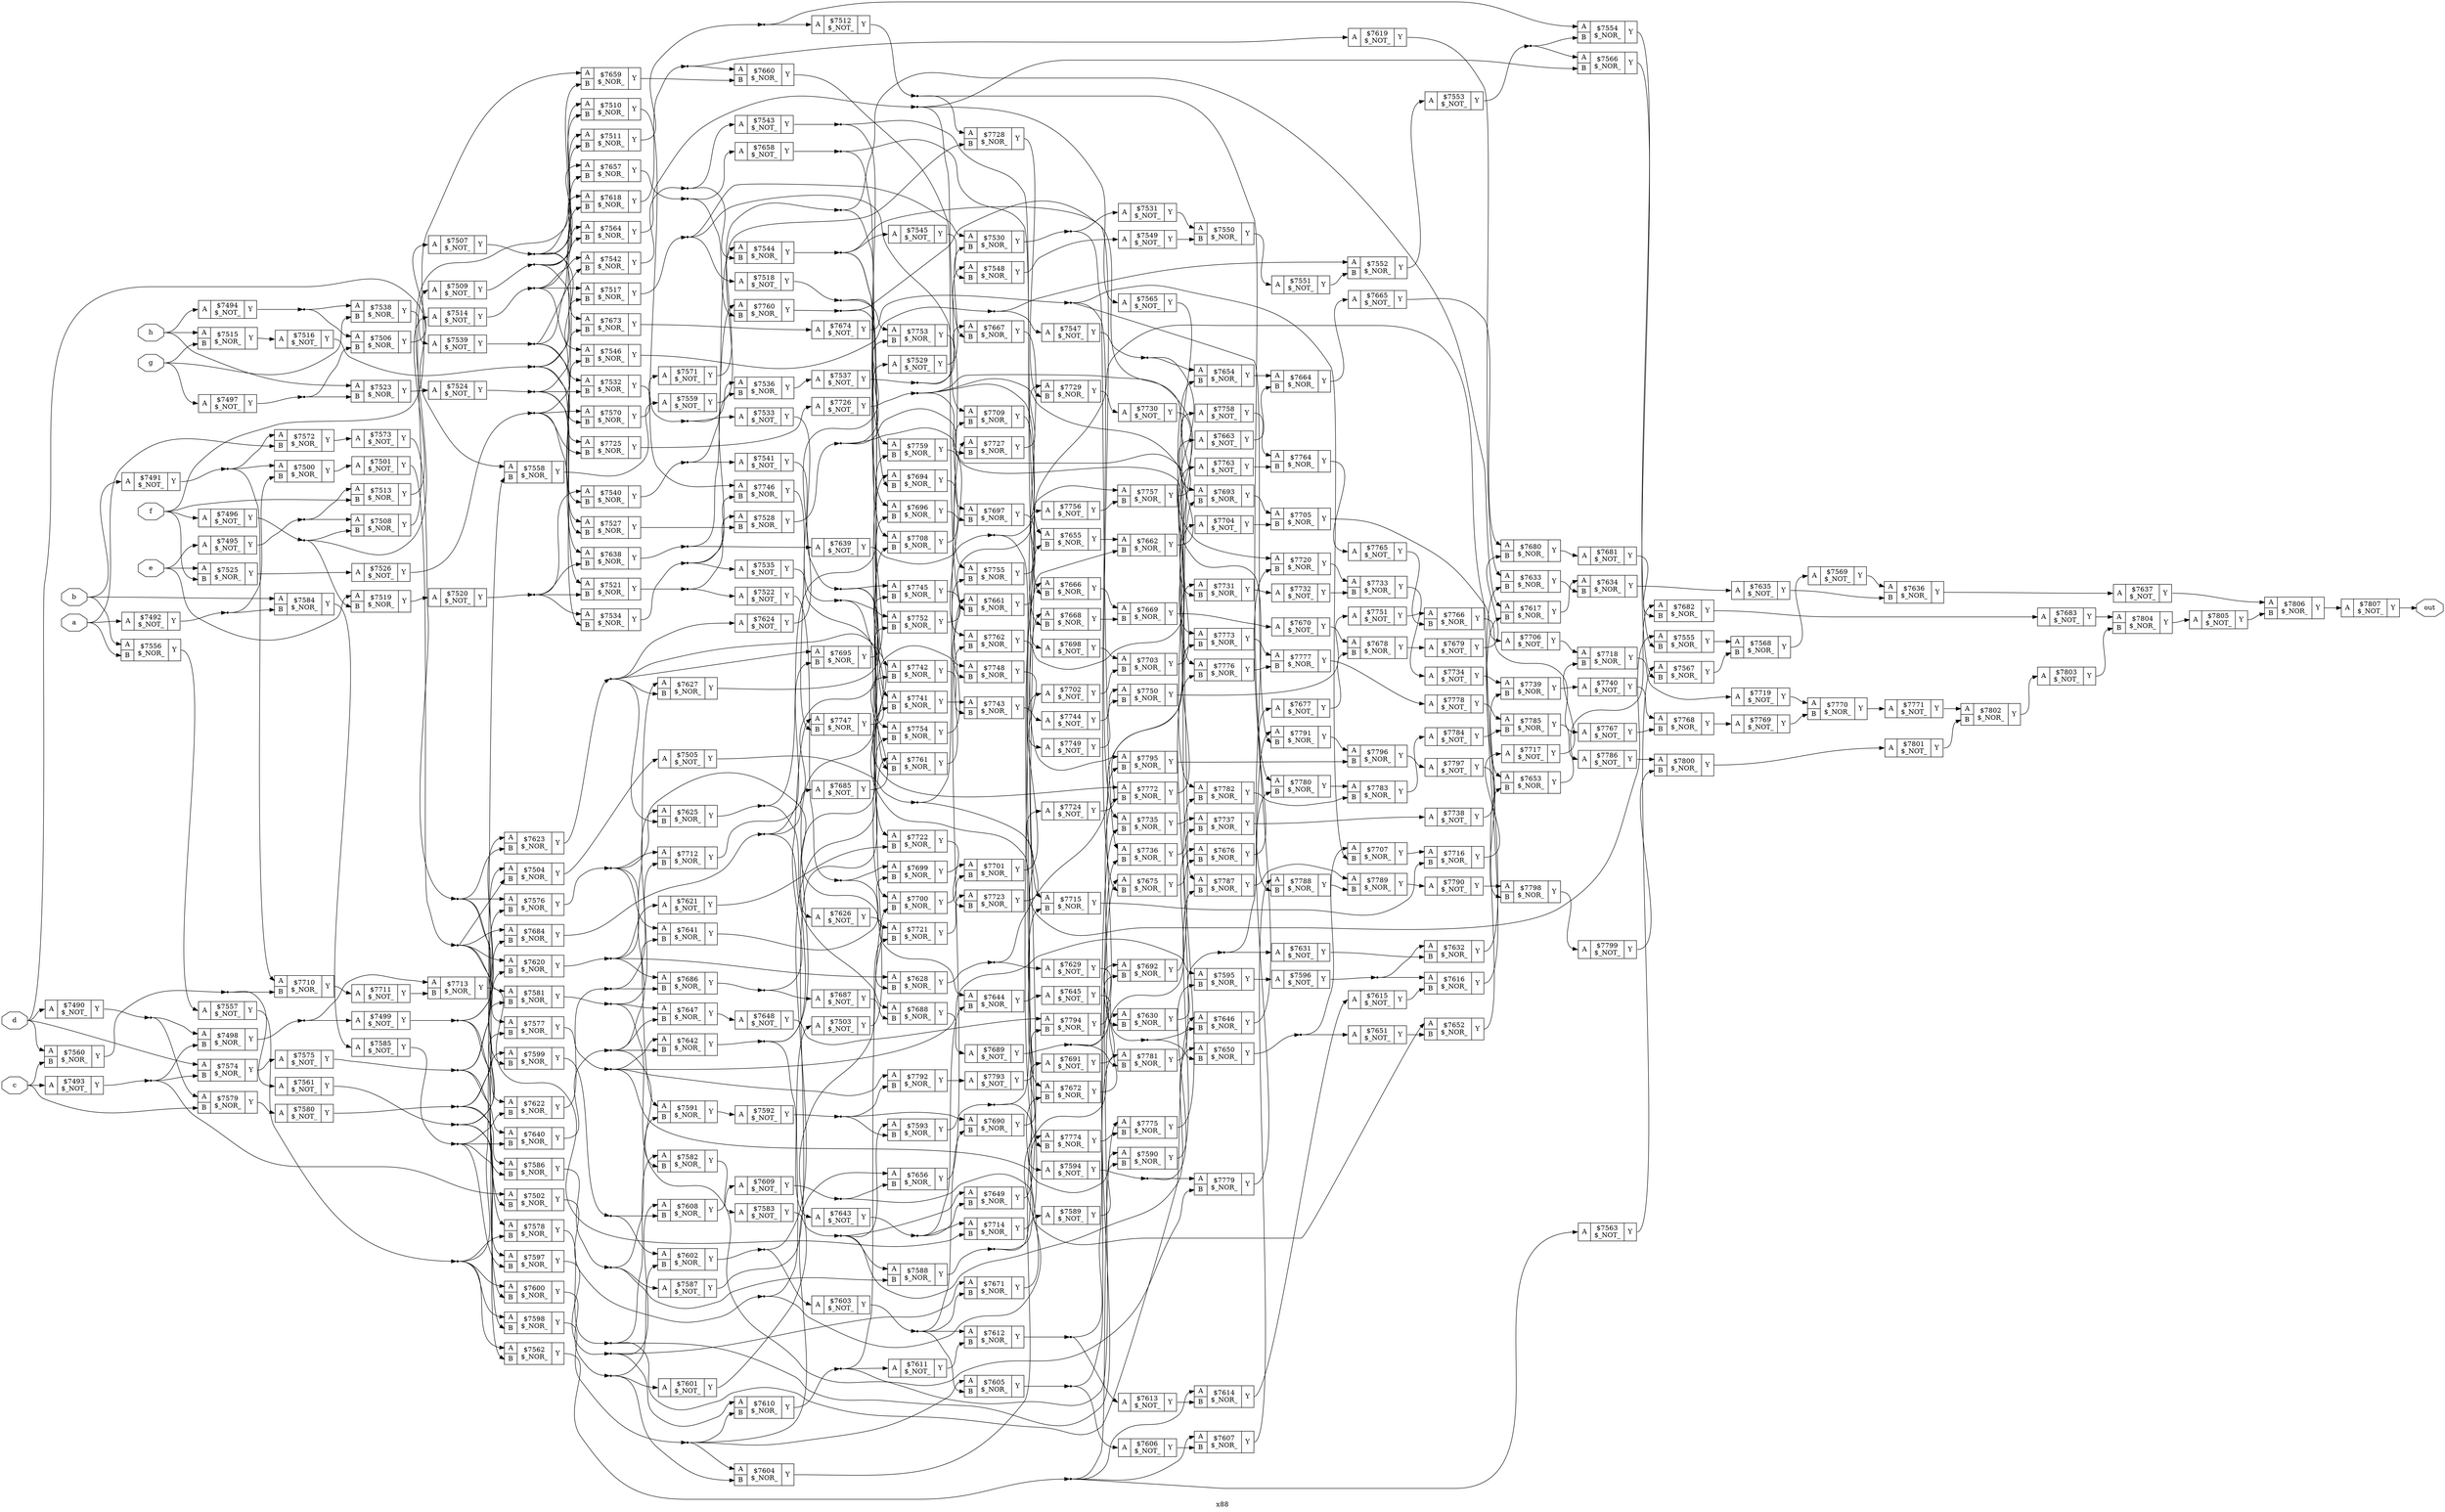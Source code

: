 digraph "x88" {
label="x88";
rankdir="LR";
remincross=true;
n318 [ shape=octagon, label="a", color="black", fontcolor="black" ];
n319 [ shape=octagon, label="b", color="black", fontcolor="black" ];
n320 [ shape=octagon, label="c", color="black", fontcolor="black" ];
n321 [ shape=octagon, label="d", color="black", fontcolor="black" ];
n322 [ shape=octagon, label="e", color="black", fontcolor="black" ];
n323 [ shape=octagon, label="f", color="black", fontcolor="black" ];
n324 [ shape=octagon, label="g", color="black", fontcolor="black" ];
n325 [ shape=octagon, label="h", color="black", fontcolor="black" ];
n326 [ shape=octagon, label="out", color="black", fontcolor="black" ];
c329 [ shape=record, label="{{<p327> A}|$7490\n$_NOT_|{<p328> Y}}" ];
c330 [ shape=record, label="{{<p327> A}|$7491\n$_NOT_|{<p328> Y}}" ];
c331 [ shape=record, label="{{<p327> A}|$7492\n$_NOT_|{<p328> Y}}" ];
c332 [ shape=record, label="{{<p327> A}|$7493\n$_NOT_|{<p328> Y}}" ];
c333 [ shape=record, label="{{<p327> A}|$7494\n$_NOT_|{<p328> Y}}" ];
c334 [ shape=record, label="{{<p327> A}|$7495\n$_NOT_|{<p328> Y}}" ];
c335 [ shape=record, label="{{<p327> A}|$7496\n$_NOT_|{<p328> Y}}" ];
c336 [ shape=record, label="{{<p327> A}|$7497\n$_NOT_|{<p328> Y}}" ];
c338 [ shape=record, label="{{<p327> A|<p337> B}|$7498\n$_NOR_|{<p328> Y}}" ];
c339 [ shape=record, label="{{<p327> A}|$7499\n$_NOT_|{<p328> Y}}" ];
c340 [ shape=record, label="{{<p327> A|<p337> B}|$7500\n$_NOR_|{<p328> Y}}" ];
c341 [ shape=record, label="{{<p327> A}|$7501\n$_NOT_|{<p328> Y}}" ];
c342 [ shape=record, label="{{<p327> A|<p337> B}|$7502\n$_NOR_|{<p328> Y}}" ];
c343 [ shape=record, label="{{<p327> A}|$7503\n$_NOT_|{<p328> Y}}" ];
c344 [ shape=record, label="{{<p327> A|<p337> B}|$7504\n$_NOR_|{<p328> Y}}" ];
c345 [ shape=record, label="{{<p327> A}|$7505\n$_NOT_|{<p328> Y}}" ];
c346 [ shape=record, label="{{<p327> A|<p337> B}|$7506\n$_NOR_|{<p328> Y}}" ];
c347 [ shape=record, label="{{<p327> A}|$7507\n$_NOT_|{<p328> Y}}" ];
c348 [ shape=record, label="{{<p327> A|<p337> B}|$7508\n$_NOR_|{<p328> Y}}" ];
c349 [ shape=record, label="{{<p327> A}|$7509\n$_NOT_|{<p328> Y}}" ];
c350 [ shape=record, label="{{<p327> A|<p337> B}|$7510\n$_NOR_|{<p328> Y}}" ];
c351 [ shape=record, label="{{<p327> A|<p337> B}|$7511\n$_NOR_|{<p328> Y}}" ];
c352 [ shape=record, label="{{<p327> A}|$7512\n$_NOT_|{<p328> Y}}" ];
c353 [ shape=record, label="{{<p327> A|<p337> B}|$7513\n$_NOR_|{<p328> Y}}" ];
c354 [ shape=record, label="{{<p327> A}|$7514\n$_NOT_|{<p328> Y}}" ];
c355 [ shape=record, label="{{<p327> A|<p337> B}|$7515\n$_NOR_|{<p328> Y}}" ];
c356 [ shape=record, label="{{<p327> A}|$7516\n$_NOT_|{<p328> Y}}" ];
c357 [ shape=record, label="{{<p327> A|<p337> B}|$7517\n$_NOR_|{<p328> Y}}" ];
c358 [ shape=record, label="{{<p327> A}|$7518\n$_NOT_|{<p328> Y}}" ];
c359 [ shape=record, label="{{<p327> A|<p337> B}|$7519\n$_NOR_|{<p328> Y}}" ];
c360 [ shape=record, label="{{<p327> A}|$7520\n$_NOT_|{<p328> Y}}" ];
c361 [ shape=record, label="{{<p327> A|<p337> B}|$7521\n$_NOR_|{<p328> Y}}" ];
c362 [ shape=record, label="{{<p327> A}|$7522\n$_NOT_|{<p328> Y}}" ];
c363 [ shape=record, label="{{<p327> A|<p337> B}|$7523\n$_NOR_|{<p328> Y}}" ];
c364 [ shape=record, label="{{<p327> A}|$7524\n$_NOT_|{<p328> Y}}" ];
c365 [ shape=record, label="{{<p327> A|<p337> B}|$7525\n$_NOR_|{<p328> Y}}" ];
c366 [ shape=record, label="{{<p327> A}|$7526\n$_NOT_|{<p328> Y}}" ];
c367 [ shape=record, label="{{<p327> A|<p337> B}|$7527\n$_NOR_|{<p328> Y}}" ];
c368 [ shape=record, label="{{<p327> A|<p337> B}|$7528\n$_NOR_|{<p328> Y}}" ];
c369 [ shape=record, label="{{<p327> A}|$7529\n$_NOT_|{<p328> Y}}" ];
c370 [ shape=record, label="{{<p327> A|<p337> B}|$7530\n$_NOR_|{<p328> Y}}" ];
c371 [ shape=record, label="{{<p327> A}|$7531\n$_NOT_|{<p328> Y}}" ];
c372 [ shape=record, label="{{<p327> A|<p337> B}|$7532\n$_NOR_|{<p328> Y}}" ];
c373 [ shape=record, label="{{<p327> A}|$7533\n$_NOT_|{<p328> Y}}" ];
c374 [ shape=record, label="{{<p327> A|<p337> B}|$7534\n$_NOR_|{<p328> Y}}" ];
c375 [ shape=record, label="{{<p327> A}|$7535\n$_NOT_|{<p328> Y}}" ];
c376 [ shape=record, label="{{<p327> A|<p337> B}|$7536\n$_NOR_|{<p328> Y}}" ];
c377 [ shape=record, label="{{<p327> A}|$7537\n$_NOT_|{<p328> Y}}" ];
c378 [ shape=record, label="{{<p327> A|<p337> B}|$7538\n$_NOR_|{<p328> Y}}" ];
c379 [ shape=record, label="{{<p327> A}|$7539\n$_NOT_|{<p328> Y}}" ];
c380 [ shape=record, label="{{<p327> A|<p337> B}|$7540\n$_NOR_|{<p328> Y}}" ];
c381 [ shape=record, label="{{<p327> A}|$7541\n$_NOT_|{<p328> Y}}" ];
c382 [ shape=record, label="{{<p327> A|<p337> B}|$7542\n$_NOR_|{<p328> Y}}" ];
c383 [ shape=record, label="{{<p327> A}|$7543\n$_NOT_|{<p328> Y}}" ];
c384 [ shape=record, label="{{<p327> A|<p337> B}|$7544\n$_NOR_|{<p328> Y}}" ];
c385 [ shape=record, label="{{<p327> A}|$7545\n$_NOT_|{<p328> Y}}" ];
c386 [ shape=record, label="{{<p327> A|<p337> B}|$7546\n$_NOR_|{<p328> Y}}" ];
c387 [ shape=record, label="{{<p327> A}|$7547\n$_NOT_|{<p328> Y}}" ];
c388 [ shape=record, label="{{<p327> A|<p337> B}|$7548\n$_NOR_|{<p328> Y}}" ];
c389 [ shape=record, label="{{<p327> A}|$7549\n$_NOT_|{<p328> Y}}" ];
c390 [ shape=record, label="{{<p327> A|<p337> B}|$7550\n$_NOR_|{<p328> Y}}" ];
c391 [ shape=record, label="{{<p327> A}|$7551\n$_NOT_|{<p328> Y}}" ];
c392 [ shape=record, label="{{<p327> A|<p337> B}|$7552\n$_NOR_|{<p328> Y}}" ];
c393 [ shape=record, label="{{<p327> A}|$7553\n$_NOT_|{<p328> Y}}" ];
c394 [ shape=record, label="{{<p327> A|<p337> B}|$7554\n$_NOR_|{<p328> Y}}" ];
c395 [ shape=record, label="{{<p327> A|<p337> B}|$7555\n$_NOR_|{<p328> Y}}" ];
c396 [ shape=record, label="{{<p327> A|<p337> B}|$7556\n$_NOR_|{<p328> Y}}" ];
c397 [ shape=record, label="{{<p327> A}|$7557\n$_NOT_|{<p328> Y}}" ];
c398 [ shape=record, label="{{<p327> A|<p337> B}|$7558\n$_NOR_|{<p328> Y}}" ];
c399 [ shape=record, label="{{<p327> A}|$7559\n$_NOT_|{<p328> Y}}" ];
c400 [ shape=record, label="{{<p327> A|<p337> B}|$7560\n$_NOR_|{<p328> Y}}" ];
c401 [ shape=record, label="{{<p327> A}|$7561\n$_NOT_|{<p328> Y}}" ];
c402 [ shape=record, label="{{<p327> A|<p337> B}|$7562\n$_NOR_|{<p328> Y}}" ];
c403 [ shape=record, label="{{<p327> A}|$7563\n$_NOT_|{<p328> Y}}" ];
c404 [ shape=record, label="{{<p327> A|<p337> B}|$7564\n$_NOR_|{<p328> Y}}" ];
c405 [ shape=record, label="{{<p327> A}|$7565\n$_NOT_|{<p328> Y}}" ];
c406 [ shape=record, label="{{<p327> A|<p337> B}|$7566\n$_NOR_|{<p328> Y}}" ];
c407 [ shape=record, label="{{<p327> A|<p337> B}|$7567\n$_NOR_|{<p328> Y}}" ];
c408 [ shape=record, label="{{<p327> A|<p337> B}|$7568\n$_NOR_|{<p328> Y}}" ];
c409 [ shape=record, label="{{<p327> A}|$7569\n$_NOT_|{<p328> Y}}" ];
c410 [ shape=record, label="{{<p327> A|<p337> B}|$7570\n$_NOR_|{<p328> Y}}" ];
c411 [ shape=record, label="{{<p327> A}|$7571\n$_NOT_|{<p328> Y}}" ];
c412 [ shape=record, label="{{<p327> A|<p337> B}|$7572\n$_NOR_|{<p328> Y}}" ];
c413 [ shape=record, label="{{<p327> A}|$7573\n$_NOT_|{<p328> Y}}" ];
c414 [ shape=record, label="{{<p327> A|<p337> B}|$7574\n$_NOR_|{<p328> Y}}" ];
c415 [ shape=record, label="{{<p327> A}|$7575\n$_NOT_|{<p328> Y}}" ];
c416 [ shape=record, label="{{<p327> A|<p337> B}|$7576\n$_NOR_|{<p328> Y}}" ];
c417 [ shape=record, label="{{<p327> A|<p337> B}|$7577\n$_NOR_|{<p328> Y}}" ];
c418 [ shape=record, label="{{<p327> A|<p337> B}|$7578\n$_NOR_|{<p328> Y}}" ];
c419 [ shape=record, label="{{<p327> A|<p337> B}|$7579\n$_NOR_|{<p328> Y}}" ];
c420 [ shape=record, label="{{<p327> A}|$7580\n$_NOT_|{<p328> Y}}" ];
c421 [ shape=record, label="{{<p327> A|<p337> B}|$7581\n$_NOR_|{<p328> Y}}" ];
c422 [ shape=record, label="{{<p327> A|<p337> B}|$7582\n$_NOR_|{<p328> Y}}" ];
c423 [ shape=record, label="{{<p327> A}|$7583\n$_NOT_|{<p328> Y}}" ];
c424 [ shape=record, label="{{<p327> A|<p337> B}|$7584\n$_NOR_|{<p328> Y}}" ];
c425 [ shape=record, label="{{<p327> A}|$7585\n$_NOT_|{<p328> Y}}" ];
c426 [ shape=record, label="{{<p327> A|<p337> B}|$7586\n$_NOR_|{<p328> Y}}" ];
c427 [ shape=record, label="{{<p327> A}|$7587\n$_NOT_|{<p328> Y}}" ];
c428 [ shape=record, label="{{<p327> A|<p337> B}|$7588\n$_NOR_|{<p328> Y}}" ];
c429 [ shape=record, label="{{<p327> A}|$7589\n$_NOT_|{<p328> Y}}" ];
c430 [ shape=record, label="{{<p327> A|<p337> B}|$7590\n$_NOR_|{<p328> Y}}" ];
c431 [ shape=record, label="{{<p327> A|<p337> B}|$7591\n$_NOR_|{<p328> Y}}" ];
c432 [ shape=record, label="{{<p327> A}|$7592\n$_NOT_|{<p328> Y}}" ];
c433 [ shape=record, label="{{<p327> A|<p337> B}|$7593\n$_NOR_|{<p328> Y}}" ];
c434 [ shape=record, label="{{<p327> A}|$7594\n$_NOT_|{<p328> Y}}" ];
c435 [ shape=record, label="{{<p327> A|<p337> B}|$7595\n$_NOR_|{<p328> Y}}" ];
c436 [ shape=record, label="{{<p327> A}|$7596\n$_NOT_|{<p328> Y}}" ];
c437 [ shape=record, label="{{<p327> A|<p337> B}|$7597\n$_NOR_|{<p328> Y}}" ];
c438 [ shape=record, label="{{<p327> A|<p337> B}|$7598\n$_NOR_|{<p328> Y}}" ];
c439 [ shape=record, label="{{<p327> A|<p337> B}|$7599\n$_NOR_|{<p328> Y}}" ];
c440 [ shape=record, label="{{<p327> A|<p337> B}|$7600\n$_NOR_|{<p328> Y}}" ];
c441 [ shape=record, label="{{<p327> A}|$7601\n$_NOT_|{<p328> Y}}" ];
c442 [ shape=record, label="{{<p327> A|<p337> B}|$7602\n$_NOR_|{<p328> Y}}" ];
c443 [ shape=record, label="{{<p327> A}|$7603\n$_NOT_|{<p328> Y}}" ];
c444 [ shape=record, label="{{<p327> A|<p337> B}|$7604\n$_NOR_|{<p328> Y}}" ];
c445 [ shape=record, label="{{<p327> A|<p337> B}|$7605\n$_NOR_|{<p328> Y}}" ];
c446 [ shape=record, label="{{<p327> A}|$7606\n$_NOT_|{<p328> Y}}" ];
c447 [ shape=record, label="{{<p327> A|<p337> B}|$7607\n$_NOR_|{<p328> Y}}" ];
c448 [ shape=record, label="{{<p327> A|<p337> B}|$7608\n$_NOR_|{<p328> Y}}" ];
c449 [ shape=record, label="{{<p327> A}|$7609\n$_NOT_|{<p328> Y}}" ];
c450 [ shape=record, label="{{<p327> A|<p337> B}|$7610\n$_NOR_|{<p328> Y}}" ];
c451 [ shape=record, label="{{<p327> A}|$7611\n$_NOT_|{<p328> Y}}" ];
c452 [ shape=record, label="{{<p327> A|<p337> B}|$7612\n$_NOR_|{<p328> Y}}" ];
c453 [ shape=record, label="{{<p327> A}|$7613\n$_NOT_|{<p328> Y}}" ];
c454 [ shape=record, label="{{<p327> A|<p337> B}|$7614\n$_NOR_|{<p328> Y}}" ];
c455 [ shape=record, label="{{<p327> A}|$7615\n$_NOT_|{<p328> Y}}" ];
c456 [ shape=record, label="{{<p327> A|<p337> B}|$7616\n$_NOR_|{<p328> Y}}" ];
c457 [ shape=record, label="{{<p327> A|<p337> B}|$7617\n$_NOR_|{<p328> Y}}" ];
c458 [ shape=record, label="{{<p327> A|<p337> B}|$7618\n$_NOR_|{<p328> Y}}" ];
c459 [ shape=record, label="{{<p327> A}|$7619\n$_NOT_|{<p328> Y}}" ];
c460 [ shape=record, label="{{<p327> A|<p337> B}|$7620\n$_NOR_|{<p328> Y}}" ];
c461 [ shape=record, label="{{<p327> A}|$7621\n$_NOT_|{<p328> Y}}" ];
c462 [ shape=record, label="{{<p327> A|<p337> B}|$7622\n$_NOR_|{<p328> Y}}" ];
c463 [ shape=record, label="{{<p327> A|<p337> B}|$7623\n$_NOR_|{<p328> Y}}" ];
c464 [ shape=record, label="{{<p327> A}|$7624\n$_NOT_|{<p328> Y}}" ];
c465 [ shape=record, label="{{<p327> A|<p337> B}|$7625\n$_NOR_|{<p328> Y}}" ];
c466 [ shape=record, label="{{<p327> A}|$7626\n$_NOT_|{<p328> Y}}" ];
c467 [ shape=record, label="{{<p327> A|<p337> B}|$7627\n$_NOR_|{<p328> Y}}" ];
c468 [ shape=record, label="{{<p327> A|<p337> B}|$7628\n$_NOR_|{<p328> Y}}" ];
c469 [ shape=record, label="{{<p327> A}|$7629\n$_NOT_|{<p328> Y}}" ];
c470 [ shape=record, label="{{<p327> A|<p337> B}|$7630\n$_NOR_|{<p328> Y}}" ];
c471 [ shape=record, label="{{<p327> A}|$7631\n$_NOT_|{<p328> Y}}" ];
c472 [ shape=record, label="{{<p327> A|<p337> B}|$7632\n$_NOR_|{<p328> Y}}" ];
c473 [ shape=record, label="{{<p327> A|<p337> B}|$7633\n$_NOR_|{<p328> Y}}" ];
c474 [ shape=record, label="{{<p327> A|<p337> B}|$7634\n$_NOR_|{<p328> Y}}" ];
c475 [ shape=record, label="{{<p327> A}|$7635\n$_NOT_|{<p328> Y}}" ];
c476 [ shape=record, label="{{<p327> A|<p337> B}|$7636\n$_NOR_|{<p328> Y}}" ];
c477 [ shape=record, label="{{<p327> A}|$7637\n$_NOT_|{<p328> Y}}" ];
c478 [ shape=record, label="{{<p327> A|<p337> B}|$7638\n$_NOR_|{<p328> Y}}" ];
c479 [ shape=record, label="{{<p327> A}|$7639\n$_NOT_|{<p328> Y}}" ];
c480 [ shape=record, label="{{<p327> A|<p337> B}|$7640\n$_NOR_|{<p328> Y}}" ];
c481 [ shape=record, label="{{<p327> A|<p337> B}|$7641\n$_NOR_|{<p328> Y}}" ];
c482 [ shape=record, label="{{<p327> A|<p337> B}|$7642\n$_NOR_|{<p328> Y}}" ];
c483 [ shape=record, label="{{<p327> A}|$7643\n$_NOT_|{<p328> Y}}" ];
c484 [ shape=record, label="{{<p327> A|<p337> B}|$7644\n$_NOR_|{<p328> Y}}" ];
c485 [ shape=record, label="{{<p327> A}|$7645\n$_NOT_|{<p328> Y}}" ];
c486 [ shape=record, label="{{<p327> A|<p337> B}|$7646\n$_NOR_|{<p328> Y}}" ];
c487 [ shape=record, label="{{<p327> A|<p337> B}|$7647\n$_NOR_|{<p328> Y}}" ];
c488 [ shape=record, label="{{<p327> A}|$7648\n$_NOT_|{<p328> Y}}" ];
c489 [ shape=record, label="{{<p327> A|<p337> B}|$7649\n$_NOR_|{<p328> Y}}" ];
c490 [ shape=record, label="{{<p327> A|<p337> B}|$7650\n$_NOR_|{<p328> Y}}" ];
c491 [ shape=record, label="{{<p327> A}|$7651\n$_NOT_|{<p328> Y}}" ];
c492 [ shape=record, label="{{<p327> A|<p337> B}|$7652\n$_NOR_|{<p328> Y}}" ];
c493 [ shape=record, label="{{<p327> A|<p337> B}|$7653\n$_NOR_|{<p328> Y}}" ];
c494 [ shape=record, label="{{<p327> A|<p337> B}|$7654\n$_NOR_|{<p328> Y}}" ];
c495 [ shape=record, label="{{<p327> A|<p337> B}|$7655\n$_NOR_|{<p328> Y}}" ];
c496 [ shape=record, label="{{<p327> A|<p337> B}|$7656\n$_NOR_|{<p328> Y}}" ];
c497 [ shape=record, label="{{<p327> A|<p337> B}|$7657\n$_NOR_|{<p328> Y}}" ];
c498 [ shape=record, label="{{<p327> A}|$7658\n$_NOT_|{<p328> Y}}" ];
c499 [ shape=record, label="{{<p327> A|<p337> B}|$7659\n$_NOR_|{<p328> Y}}" ];
c500 [ shape=record, label="{{<p327> A|<p337> B}|$7660\n$_NOR_|{<p328> Y}}" ];
c501 [ shape=record, label="{{<p327> A|<p337> B}|$7661\n$_NOR_|{<p328> Y}}" ];
c502 [ shape=record, label="{{<p327> A|<p337> B}|$7662\n$_NOR_|{<p328> Y}}" ];
c503 [ shape=record, label="{{<p327> A}|$7663\n$_NOT_|{<p328> Y}}" ];
c504 [ shape=record, label="{{<p327> A|<p337> B}|$7664\n$_NOR_|{<p328> Y}}" ];
c505 [ shape=record, label="{{<p327> A}|$7665\n$_NOT_|{<p328> Y}}" ];
c506 [ shape=record, label="{{<p327> A|<p337> B}|$7666\n$_NOR_|{<p328> Y}}" ];
c507 [ shape=record, label="{{<p327> A|<p337> B}|$7667\n$_NOR_|{<p328> Y}}" ];
c508 [ shape=record, label="{{<p327> A|<p337> B}|$7668\n$_NOR_|{<p328> Y}}" ];
c509 [ shape=record, label="{{<p327> A|<p337> B}|$7669\n$_NOR_|{<p328> Y}}" ];
c510 [ shape=record, label="{{<p327> A}|$7670\n$_NOT_|{<p328> Y}}" ];
c511 [ shape=record, label="{{<p327> A|<p337> B}|$7671\n$_NOR_|{<p328> Y}}" ];
c512 [ shape=record, label="{{<p327> A|<p337> B}|$7672\n$_NOR_|{<p328> Y}}" ];
c513 [ shape=record, label="{{<p327> A|<p337> B}|$7673\n$_NOR_|{<p328> Y}}" ];
c514 [ shape=record, label="{{<p327> A}|$7674\n$_NOT_|{<p328> Y}}" ];
c515 [ shape=record, label="{{<p327> A|<p337> B}|$7675\n$_NOR_|{<p328> Y}}" ];
c516 [ shape=record, label="{{<p327> A|<p337> B}|$7676\n$_NOR_|{<p328> Y}}" ];
c517 [ shape=record, label="{{<p327> A}|$7677\n$_NOT_|{<p328> Y}}" ];
c518 [ shape=record, label="{{<p327> A|<p337> B}|$7678\n$_NOR_|{<p328> Y}}" ];
c519 [ shape=record, label="{{<p327> A}|$7679\n$_NOT_|{<p328> Y}}" ];
c520 [ shape=record, label="{{<p327> A|<p337> B}|$7680\n$_NOR_|{<p328> Y}}" ];
c521 [ shape=record, label="{{<p327> A}|$7681\n$_NOT_|{<p328> Y}}" ];
c522 [ shape=record, label="{{<p327> A|<p337> B}|$7682\n$_NOR_|{<p328> Y}}" ];
c523 [ shape=record, label="{{<p327> A}|$7683\n$_NOT_|{<p328> Y}}" ];
c524 [ shape=record, label="{{<p327> A|<p337> B}|$7684\n$_NOR_|{<p328> Y}}" ];
c525 [ shape=record, label="{{<p327> A}|$7685\n$_NOT_|{<p328> Y}}" ];
c526 [ shape=record, label="{{<p327> A|<p337> B}|$7686\n$_NOR_|{<p328> Y}}" ];
c527 [ shape=record, label="{{<p327> A}|$7687\n$_NOT_|{<p328> Y}}" ];
c528 [ shape=record, label="{{<p327> A|<p337> B}|$7688\n$_NOR_|{<p328> Y}}" ];
c529 [ shape=record, label="{{<p327> A}|$7689\n$_NOT_|{<p328> Y}}" ];
c530 [ shape=record, label="{{<p327> A|<p337> B}|$7690\n$_NOR_|{<p328> Y}}" ];
c531 [ shape=record, label="{{<p327> A}|$7691\n$_NOT_|{<p328> Y}}" ];
c532 [ shape=record, label="{{<p327> A|<p337> B}|$7692\n$_NOR_|{<p328> Y}}" ];
c533 [ shape=record, label="{{<p327> A|<p337> B}|$7693\n$_NOR_|{<p328> Y}}" ];
c534 [ shape=record, label="{{<p327> A|<p337> B}|$7694\n$_NOR_|{<p328> Y}}" ];
c535 [ shape=record, label="{{<p327> A|<p337> B}|$7695\n$_NOR_|{<p328> Y}}" ];
c536 [ shape=record, label="{{<p327> A|<p337> B}|$7696\n$_NOR_|{<p328> Y}}" ];
c537 [ shape=record, label="{{<p327> A|<p337> B}|$7697\n$_NOR_|{<p328> Y}}" ];
c538 [ shape=record, label="{{<p327> A}|$7698\n$_NOT_|{<p328> Y}}" ];
c539 [ shape=record, label="{{<p327> A|<p337> B}|$7699\n$_NOR_|{<p328> Y}}" ];
c540 [ shape=record, label="{{<p327> A|<p337> B}|$7700\n$_NOR_|{<p328> Y}}" ];
c541 [ shape=record, label="{{<p327> A|<p337> B}|$7701\n$_NOR_|{<p328> Y}}" ];
c542 [ shape=record, label="{{<p327> A}|$7702\n$_NOT_|{<p328> Y}}" ];
c543 [ shape=record, label="{{<p327> A|<p337> B}|$7703\n$_NOR_|{<p328> Y}}" ];
c544 [ shape=record, label="{{<p327> A}|$7704\n$_NOT_|{<p328> Y}}" ];
c545 [ shape=record, label="{{<p327> A|<p337> B}|$7705\n$_NOR_|{<p328> Y}}" ];
c546 [ shape=record, label="{{<p327> A}|$7706\n$_NOT_|{<p328> Y}}" ];
c547 [ shape=record, label="{{<p327> A|<p337> B}|$7707\n$_NOR_|{<p328> Y}}" ];
c548 [ shape=record, label="{{<p327> A|<p337> B}|$7708\n$_NOR_|{<p328> Y}}" ];
c549 [ shape=record, label="{{<p327> A|<p337> B}|$7709\n$_NOR_|{<p328> Y}}" ];
c550 [ shape=record, label="{{<p327> A|<p337> B}|$7710\n$_NOR_|{<p328> Y}}" ];
c551 [ shape=record, label="{{<p327> A}|$7711\n$_NOT_|{<p328> Y}}" ];
c552 [ shape=record, label="{{<p327> A|<p337> B}|$7712\n$_NOR_|{<p328> Y}}" ];
c553 [ shape=record, label="{{<p327> A|<p337> B}|$7713\n$_NOR_|{<p328> Y}}" ];
c554 [ shape=record, label="{{<p327> A|<p337> B}|$7714\n$_NOR_|{<p328> Y}}" ];
c555 [ shape=record, label="{{<p327> A|<p337> B}|$7715\n$_NOR_|{<p328> Y}}" ];
c556 [ shape=record, label="{{<p327> A|<p337> B}|$7716\n$_NOR_|{<p328> Y}}" ];
c557 [ shape=record, label="{{<p327> A}|$7717\n$_NOT_|{<p328> Y}}" ];
c558 [ shape=record, label="{{<p327> A|<p337> B}|$7718\n$_NOR_|{<p328> Y}}" ];
c559 [ shape=record, label="{{<p327> A}|$7719\n$_NOT_|{<p328> Y}}" ];
c560 [ shape=record, label="{{<p327> A|<p337> B}|$7720\n$_NOR_|{<p328> Y}}" ];
c561 [ shape=record, label="{{<p327> A|<p337> B}|$7721\n$_NOR_|{<p328> Y}}" ];
c562 [ shape=record, label="{{<p327> A|<p337> B}|$7722\n$_NOR_|{<p328> Y}}" ];
c563 [ shape=record, label="{{<p327> A|<p337> B}|$7723\n$_NOR_|{<p328> Y}}" ];
c564 [ shape=record, label="{{<p327> A}|$7724\n$_NOT_|{<p328> Y}}" ];
c565 [ shape=record, label="{{<p327> A|<p337> B}|$7725\n$_NOR_|{<p328> Y}}" ];
c566 [ shape=record, label="{{<p327> A}|$7726\n$_NOT_|{<p328> Y}}" ];
c567 [ shape=record, label="{{<p327> A|<p337> B}|$7727\n$_NOR_|{<p328> Y}}" ];
c568 [ shape=record, label="{{<p327> A|<p337> B}|$7728\n$_NOR_|{<p328> Y}}" ];
c569 [ shape=record, label="{{<p327> A|<p337> B}|$7729\n$_NOR_|{<p328> Y}}" ];
c570 [ shape=record, label="{{<p327> A}|$7730\n$_NOT_|{<p328> Y}}" ];
c571 [ shape=record, label="{{<p327> A|<p337> B}|$7731\n$_NOR_|{<p328> Y}}" ];
c572 [ shape=record, label="{{<p327> A}|$7732\n$_NOT_|{<p328> Y}}" ];
c573 [ shape=record, label="{{<p327> A|<p337> B}|$7733\n$_NOR_|{<p328> Y}}" ];
c574 [ shape=record, label="{{<p327> A}|$7734\n$_NOT_|{<p328> Y}}" ];
c575 [ shape=record, label="{{<p327> A|<p337> B}|$7735\n$_NOR_|{<p328> Y}}" ];
c576 [ shape=record, label="{{<p327> A|<p337> B}|$7736\n$_NOR_|{<p328> Y}}" ];
c577 [ shape=record, label="{{<p327> A|<p337> B}|$7737\n$_NOR_|{<p328> Y}}" ];
c578 [ shape=record, label="{{<p327> A}|$7738\n$_NOT_|{<p328> Y}}" ];
c579 [ shape=record, label="{{<p327> A|<p337> B}|$7739\n$_NOR_|{<p328> Y}}" ];
c580 [ shape=record, label="{{<p327> A}|$7740\n$_NOT_|{<p328> Y}}" ];
c581 [ shape=record, label="{{<p327> A|<p337> B}|$7741\n$_NOR_|{<p328> Y}}" ];
c582 [ shape=record, label="{{<p327> A|<p337> B}|$7742\n$_NOR_|{<p328> Y}}" ];
c583 [ shape=record, label="{{<p327> A|<p337> B}|$7743\n$_NOR_|{<p328> Y}}" ];
c584 [ shape=record, label="{{<p327> A}|$7744\n$_NOT_|{<p328> Y}}" ];
c585 [ shape=record, label="{{<p327> A|<p337> B}|$7745\n$_NOR_|{<p328> Y}}" ];
c586 [ shape=record, label="{{<p327> A|<p337> B}|$7746\n$_NOR_|{<p328> Y}}" ];
c587 [ shape=record, label="{{<p327> A|<p337> B}|$7747\n$_NOR_|{<p328> Y}}" ];
c588 [ shape=record, label="{{<p327> A|<p337> B}|$7748\n$_NOR_|{<p328> Y}}" ];
c589 [ shape=record, label="{{<p327> A}|$7749\n$_NOT_|{<p328> Y}}" ];
c590 [ shape=record, label="{{<p327> A|<p337> B}|$7750\n$_NOR_|{<p328> Y}}" ];
c591 [ shape=record, label="{{<p327> A}|$7751\n$_NOT_|{<p328> Y}}" ];
c592 [ shape=record, label="{{<p327> A|<p337> B}|$7752\n$_NOR_|{<p328> Y}}" ];
c593 [ shape=record, label="{{<p327> A|<p337> B}|$7753\n$_NOR_|{<p328> Y}}" ];
c594 [ shape=record, label="{{<p327> A|<p337> B}|$7754\n$_NOR_|{<p328> Y}}" ];
c595 [ shape=record, label="{{<p327> A|<p337> B}|$7755\n$_NOR_|{<p328> Y}}" ];
c596 [ shape=record, label="{{<p327> A}|$7756\n$_NOT_|{<p328> Y}}" ];
c597 [ shape=record, label="{{<p327> A|<p337> B}|$7757\n$_NOR_|{<p328> Y}}" ];
c598 [ shape=record, label="{{<p327> A}|$7758\n$_NOT_|{<p328> Y}}" ];
c599 [ shape=record, label="{{<p327> A|<p337> B}|$7759\n$_NOR_|{<p328> Y}}" ];
c600 [ shape=record, label="{{<p327> A|<p337> B}|$7760\n$_NOR_|{<p328> Y}}" ];
c601 [ shape=record, label="{{<p327> A|<p337> B}|$7761\n$_NOR_|{<p328> Y}}" ];
c602 [ shape=record, label="{{<p327> A|<p337> B}|$7762\n$_NOR_|{<p328> Y}}" ];
c603 [ shape=record, label="{{<p327> A}|$7763\n$_NOT_|{<p328> Y}}" ];
c604 [ shape=record, label="{{<p327> A|<p337> B}|$7764\n$_NOR_|{<p328> Y}}" ];
c605 [ shape=record, label="{{<p327> A}|$7765\n$_NOT_|{<p328> Y}}" ];
c606 [ shape=record, label="{{<p327> A|<p337> B}|$7766\n$_NOR_|{<p328> Y}}" ];
c607 [ shape=record, label="{{<p327> A}|$7767\n$_NOT_|{<p328> Y}}" ];
c608 [ shape=record, label="{{<p327> A|<p337> B}|$7768\n$_NOR_|{<p328> Y}}" ];
c609 [ shape=record, label="{{<p327> A}|$7769\n$_NOT_|{<p328> Y}}" ];
c610 [ shape=record, label="{{<p327> A|<p337> B}|$7770\n$_NOR_|{<p328> Y}}" ];
c611 [ shape=record, label="{{<p327> A}|$7771\n$_NOT_|{<p328> Y}}" ];
c612 [ shape=record, label="{{<p327> A|<p337> B}|$7772\n$_NOR_|{<p328> Y}}" ];
c613 [ shape=record, label="{{<p327> A|<p337> B}|$7773\n$_NOR_|{<p328> Y}}" ];
c614 [ shape=record, label="{{<p327> A|<p337> B}|$7774\n$_NOR_|{<p328> Y}}" ];
c615 [ shape=record, label="{{<p327> A|<p337> B}|$7775\n$_NOR_|{<p328> Y}}" ];
c616 [ shape=record, label="{{<p327> A|<p337> B}|$7776\n$_NOR_|{<p328> Y}}" ];
c617 [ shape=record, label="{{<p327> A|<p337> B}|$7777\n$_NOR_|{<p328> Y}}" ];
c618 [ shape=record, label="{{<p327> A}|$7778\n$_NOT_|{<p328> Y}}" ];
c619 [ shape=record, label="{{<p327> A|<p337> B}|$7779\n$_NOR_|{<p328> Y}}" ];
c620 [ shape=record, label="{{<p327> A|<p337> B}|$7780\n$_NOR_|{<p328> Y}}" ];
c621 [ shape=record, label="{{<p327> A|<p337> B}|$7781\n$_NOR_|{<p328> Y}}" ];
c622 [ shape=record, label="{{<p327> A|<p337> B}|$7782\n$_NOR_|{<p328> Y}}" ];
c623 [ shape=record, label="{{<p327> A|<p337> B}|$7783\n$_NOR_|{<p328> Y}}" ];
c624 [ shape=record, label="{{<p327> A}|$7784\n$_NOT_|{<p328> Y}}" ];
c625 [ shape=record, label="{{<p327> A|<p337> B}|$7785\n$_NOR_|{<p328> Y}}" ];
c626 [ shape=record, label="{{<p327> A}|$7786\n$_NOT_|{<p328> Y}}" ];
c627 [ shape=record, label="{{<p327> A|<p337> B}|$7787\n$_NOR_|{<p328> Y}}" ];
c628 [ shape=record, label="{{<p327> A|<p337> B}|$7788\n$_NOR_|{<p328> Y}}" ];
c629 [ shape=record, label="{{<p327> A|<p337> B}|$7789\n$_NOR_|{<p328> Y}}" ];
c630 [ shape=record, label="{{<p327> A}|$7790\n$_NOT_|{<p328> Y}}" ];
c631 [ shape=record, label="{{<p327> A|<p337> B}|$7791\n$_NOR_|{<p328> Y}}" ];
c632 [ shape=record, label="{{<p327> A|<p337> B}|$7792\n$_NOR_|{<p328> Y}}" ];
c633 [ shape=record, label="{{<p327> A}|$7793\n$_NOT_|{<p328> Y}}" ];
c634 [ shape=record, label="{{<p327> A|<p337> B}|$7794\n$_NOR_|{<p328> Y}}" ];
c635 [ shape=record, label="{{<p327> A|<p337> B}|$7795\n$_NOR_|{<p328> Y}}" ];
c636 [ shape=record, label="{{<p327> A|<p337> B}|$7796\n$_NOR_|{<p328> Y}}" ];
c637 [ shape=record, label="{{<p327> A}|$7797\n$_NOT_|{<p328> Y}}" ];
c638 [ shape=record, label="{{<p327> A|<p337> B}|$7798\n$_NOR_|{<p328> Y}}" ];
c639 [ shape=record, label="{{<p327> A}|$7799\n$_NOT_|{<p328> Y}}" ];
c640 [ shape=record, label="{{<p327> A|<p337> B}|$7800\n$_NOR_|{<p328> Y}}" ];
c641 [ shape=record, label="{{<p327> A}|$7801\n$_NOT_|{<p328> Y}}" ];
c642 [ shape=record, label="{{<p327> A|<p337> B}|$7802\n$_NOR_|{<p328> Y}}" ];
c643 [ shape=record, label="{{<p327> A}|$7803\n$_NOT_|{<p328> Y}}" ];
c644 [ shape=record, label="{{<p327> A|<p337> B}|$7804\n$_NOR_|{<p328> Y}}" ];
c645 [ shape=record, label="{{<p327> A}|$7805\n$_NOT_|{<p328> Y}}" ];
c646 [ shape=record, label="{{<p327> A|<p337> B}|$7806\n$_NOR_|{<p328> Y}}" ];
c647 [ shape=record, label="{{<p327> A}|$7807\n$_NOT_|{<p328> Y}}" ];
n1 [ shape=point ];
c420:p328:e -> n1:w [color="black", label=""];
n1:e -> c421:p337:w [color="black", label=""];
n1:e -> c426:p327:w [color="black", label=""];
n1:e -> c438:p337:w [color="black", label=""];
n1:e -> c460:p337:w [color="black", label=""];
c429:p328:e -> c430:p337:w [color="black", label=""];
c510:p328:e -> c518:p327:w [color="black", label=""];
c511:p328:e -> c512:p337:w [color="black", label=""];
c512:p328:e -> c516:p327:w [color="black", label=""];
c513:p328:e -> c514:p327:w [color="black", label=""];
n104 [ shape=point ];
c514:p328:e -> n104:w [color="black", label=""];
n104:e -> c515:p337:w [color="black", label=""];
n104:e -> c547:p337:w [color="black", label=""];
n104:e -> c631:p337:w [color="black", label=""];
c515:p328:e -> c516:p337:w [color="black", label=""];
c516:p328:e -> c517:p327:w [color="black", label=""];
c517:p328:e -> c518:p337:w [color="black", label=""];
c518:p328:e -> c519:p327:w [color="black", label=""];
c519:p328:e -> c520:p337:w [color="black", label=""];
n11 [ shape=point ];
c329:p328:e -> n11:w [color="black", label=""];
n11:e -> c338:p327:w [color="black", label=""];
n11:e -> c419:p327:w [color="black", label=""];
n110 [ shape=point ];
c339:p328:e -> n110:w [color="black", label=""];
n110:e -> c344:p327:w [color="black", label=""];
n110:e -> c418:p327:w [color="black", label=""];
n110:e -> c462:p327:w [color="black", label=""];
n110:e -> c463:p327:w [color="black", label=""];
c520:p328:e -> c521:p327:w [color="black", label=""];
c521:p328:e -> c522:p337:w [color="black", label=""];
c522:p328:e -> c523:p327:w [color="black", label=""];
c523:p328:e -> c644:p327:w [color="black", label=""];
n115 [ shape=point ];
c524:p328:e -> n115:w [color="black", label=""];
n115:e -> c525:p327:w [color="black", label=""];
n115:e -> c528:p327:w [color="black", label=""];
n115:e -> c535:p337:w [color="black", label=""];
c525:p328:e -> c582:p337:w [color="black", label=""];
n117 [ shape=point ];
c526:p328:e -> n117:w [color="black", label=""];
n117:e -> c527:p327:w [color="black", label=""];
n117:e -> c587:p327:w [color="black", label=""];
c527:p328:e -> c528:p337:w [color="black", label=""];
c528:p328:e -> c529:p327:w [color="black", label=""];
c430:p328:e -> c627:p337:w [color="black", label=""];
n120 [ shape=point ];
c529:p328:e -> n120:w [color="black", label=""];
n120:e -> c532:p327:w [color="black", label=""];
n120:e -> c612:p337:w [color="black", label=""];
n120:e -> c621:p337:w [color="black", label=""];
c340:p328:e -> c341:p327:w [color="black", label=""];
c530:p328:e -> c531:p327:w [color="black", label=""];
c531:p328:e -> c532:p337:w [color="black", label=""];
c532:p328:e -> c533:p337:w [color="black", label=""];
c533:p328:e -> c545:p327:w [color="black", label=""];
c534:p328:e -> c537:p327:w [color="black", label=""];
c535:p328:e -> c536:p337:w [color="black", label=""];
c536:p328:e -> c537:p337:w [color="black", label=""];
c537:p328:e -> c538:p327:w [color="black", label=""];
c431:p328:e -> c432:p327:w [color="black", label=""];
c538:p328:e -> c543:p327:w [color="black", label=""];
c539:p328:e -> c541:p327:w [color="black", label=""];
n132 [ shape=point ];
c341:p328:e -> n132:w [color="black", label=""];
n132:e -> c342:p337:w [color="black", label=""];
n132:e -> c344:p337:w [color="black", label=""];
n132:e -> c417:p327:w [color="black", label=""];
n132:e -> c460:p327:w [color="black", label=""];
n132:e -> c524:p327:w [color="black", label=""];
c540:p328:e -> c541:p337:w [color="black", label=""];
c541:p328:e -> c542:p327:w [color="black", label=""];
c542:p328:e -> c543:p337:w [color="black", label=""];
c543:p328:e -> c544:p327:w [color="black", label=""];
c544:p328:e -> c545:p337:w [color="black", label=""];
c545:p328:e -> c546:p327:w [color="black", label=""];
c546:p328:e -> c558:p327:w [color="black", label=""];
n14 [ shape=point ];
c432:p328:e -> n14:w [color="black", label=""];
n14:e -> c433:p337:w [color="black", label=""];
n14:e -> c530:p327:w [color="black", label=""];
n14:e -> c632:p337:w [color="black", label=""];
c547:p328:e -> c556:p327:w [color="black", label=""];
c548:p328:e -> c549:p337:w [color="black", label=""];
c549:p328:e -> c555:p327:w [color="black", label=""];
n143 [ shape=point ];
c342:p328:e -> n143:w [color="black", label=""];
n143:e -> c343:p327:w [color="black", label=""];
n143:e -> c470:p327:w [color="black", label=""];
c550:p328:e -> c551:p327:w [color="black", label=""];
c551:p328:e -> c553:p337:w [color="black", label=""];
c552:p328:e -> c592:p337:w [color="black", label=""];
c553:p328:e -> c554:p337:w [color="black", label=""];
c554:p328:e -> c555:p337:w [color="black", label=""];
c555:p328:e -> c556:p337:w [color="black", label=""];
n15 [ shape=point ];
c433:p328:e -> n15:w [color="black", label=""];
n15:e -> c434:p327:w [color="black", label=""];
n15:e -> c495:p337:w [color="black", label=""];
c556:p328:e -> c557:p327:w [color="black", label=""];
c557:p328:e -> c558:p337:w [color="black", label=""];
c558:p328:e -> c559:p327:w [color="black", label=""];
c559:p328:e -> c610:p327:w [color="black", label=""];
c343:p328:e -> c601:p327:w [color="black", label=""];
c560:p328:e -> c573:p327:w [color="black", label=""];
c561:p328:e -> c563:p327:w [color="black", label=""];
c562:p328:e -> c563:p337:w [color="black", label=""];
c563:p328:e -> c564:p327:w [color="black", label=""];
c564:p328:e -> c571:p327:w [color="black", label=""];
n16 [ shape=point ];
c434:p328:e -> n16:w [color="black", label=""];
n16:e -> c435:p337:w [color="black", label=""];
n16:e -> c619:p327:w [color="black", label=""];
c565:p328:e -> c566:p327:w [color="black", label=""];
n161 [ shape=point ];
c566:p328:e -> n161:w [color="black", label=""];
n161:e -> c567:p337:w [color="black", label=""];
n161:e -> c622:p327:w [color="black", label=""];
n161:e -> c628:p337:w [color="black", label=""];
n161:e -> c635:p327:w [color="black", label=""];
c567:p328:e -> c569:p327:w [color="black", label=""];
c568:p328:e -> c569:p337:w [color="black", label=""];
c569:p328:e -> c570:p327:w [color="black", label=""];
c344:p328:e -> c345:p327:w [color="black", label=""];
c570:p328:e -> c571:p337:w [color="black", label=""];
c571:p328:e -> c572:p327:w [color="black", label=""];
c572:p328:e -> c573:p337:w [color="black", label=""];
c573:p328:e -> c574:p327:w [color="black", label=""];
c435:p328:e -> c436:p327:w [color="black", label=""];
c574:p328:e -> c579:p327:w [color="black", label=""];
c575:p328:e -> c577:p327:w [color="black", label=""];
c576:p328:e -> c577:p337:w [color="black", label=""];
c577:p328:e -> c578:p327:w [color="black", label=""];
c578:p328:e -> c579:p337:w [color="black", label=""];
c579:p328:e -> c580:p327:w [color="black", label=""];
n176 [ shape=point ];
c345:p328:e -> n176:w [color="black", label=""];
n176:e -> c395:p327:w [color="black", label=""];
n176:e -> c567:p327:w [color="black", label=""];
c580:p328:e -> c608:p327:w [color="black", label=""];
c581:p328:e -> c583:p327:w [color="black", label=""];
c582:p328:e -> c583:p337:w [color="black", label=""];
n18 [ shape=point ];
c436:p328:e -> n18:w [color="black", label=""];
n18:e -> c456:p327:w [color="black", label=""];
n18:e -> c472:p327:w [color="black", label=""];
c583:p328:e -> c584:p327:w [color="black", label=""];
c584:p328:e -> c590:p327:w [color="black", label=""];
c585:p328:e -> c588:p327:w [color="black", label=""];
c586:p328:e -> c587:p337:w [color="black", label=""];
c587:p328:e -> c588:p337:w [color="black", label=""];
c588:p328:e -> c589:p327:w [color="black", label=""];
c589:p328:e -> c590:p337:w [color="black", label=""];
c346:p328:e -> c347:p327:w [color="black", label=""];
c590:p328:e -> c591:p327:w [color="black", label=""];
c591:p328:e -> c606:p327:w [color="black", label=""];
n19 [ shape=point ];
c437:p328:e -> n19:w [color="black", label=""];
n19:e -> c448:p327:w [color="black", label=""];
n19:e -> c450:p327:w [color="black", label=""];
n19:e -> c511:p327:w [color="black", label=""];
c592:p328:e -> c597:p327:w [color="black", label=""];
c593:p328:e -> c595:p327:w [color="black", label=""];
c594:p328:e -> c595:p337:w [color="black", label=""];
c595:p328:e -> c596:p327:w [color="black", label=""];
c596:p328:e -> c597:p337:w [color="black", label=""];
c597:p328:e -> c598:p327:w [color="black", label=""];
c598:p328:e -> c604:p327:w [color="black", label=""];
c599:p328:e -> c602:p327:w [color="black", label=""];
n198 [ shape=point ];
c347:p328:e -> n198:w [color="black", label=""];
n198:e -> c350:p337:w [color="black", label=""];
n198:e -> c351:p327:w [color="black", label=""];
n198:e -> c386:p327:w [color="black", label=""];
n198:e -> c478:p327:w [color="black", label=""];
n198:e -> c497:p327:w [color="black", label=""];
n198:e -> c499:p337:w [color="black", label=""];
n199 [ shape=point ];
c600:p328:e -> n199:w [color="black", label=""];
n199:e -> c601:p337:w [color="black", label=""];
n199:e -> c616:p327:w [color="black", label=""];
n2 [ shape=point ];
c421:p328:e -> n2:w [color="black", label=""];
n2:e -> c422:p337:w [color="black", label=""];
n2:e -> c487:p327:w [color="black", label=""];
n2:e -> c552:p337:w [color="black", label=""];
n20 [ shape=point ];
c438:p328:e -> n20:w [color="black", label=""];
n20:e -> c444:p327:w [color="black", label=""];
n20:e -> c445:p327:w [color="black", label=""];
n20:e -> c450:p337:w [color="black", label=""];
n20:e -> c496:p327:w [color="black", label=""];
c601:p328:e -> c602:p337:w [color="black", label=""];
c602:p328:e -> c603:p327:w [color="black", label=""];
c603:p328:e -> c604:p337:w [color="black", label=""];
c604:p328:e -> c605:p327:w [color="black", label=""];
c605:p328:e -> c606:p337:w [color="black", label=""];
c606:p328:e -> c607:p327:w [color="black", label=""];
c607:p328:e -> c608:p337:w [color="black", label=""];
c608:p328:e -> c609:p327:w [color="black", label=""];
c609:p328:e -> c610:p337:w [color="black", label=""];
c348:p328:e -> c349:p327:w [color="black", label=""];
n21 [ shape=point ];
c439:p328:e -> n21:w [color="black", label=""];
n21:e -> c442:p327:w [color="black", label=""];
n21:e -> c448:p337:w [color="black", label=""];
c610:p328:e -> c611:p327:w [color="black", label=""];
c611:p328:e -> c642:p327:w [color="black", label=""];
c612:p328:e -> c613:p337:w [color="black", label=""];
c613:p328:e -> c617:p327:w [color="black", label=""];
c614:p328:e -> c615:p337:w [color="black", label=""];
c615:p328:e -> c616:p337:w [color="black", label=""];
c616:p328:e -> c617:p337:w [color="black", label=""];
c617:p328:e -> c618:p327:w [color="black", label=""];
c618:p328:e -> c625:p327:w [color="black", label=""];
c619:p328:e -> c620:p337:w [color="black", label=""];
n22 [ shape=point ];
c330:p328:e -> n22:w [color="black", label=""];
n22:e -> c340:p327:w [color="black", label=""];
n22:e -> c412:p327:w [color="black", label=""];
n22:e -> c550:p327:w [color="black", label=""];
n220 [ shape=point ];
c349:p328:e -> n220:w [color="black", label=""];
n220:e -> c351:p337:w [color="black", label=""];
n220:e -> c404:p327:w [color="black", label=""];
n220:e -> c458:p327:w [color="black", label=""];
n220:e -> c513:p327:w [color="black", label=""];
c620:p328:e -> c623:p327:w [color="black", label=""];
c621:p328:e -> c622:p337:w [color="black", label=""];
c622:p328:e -> c623:p337:w [color="black", label=""];
c623:p328:e -> c624:p327:w [color="black", label=""];
c624:p328:e -> c625:p337:w [color="black", label=""];
c625:p328:e -> c626:p327:w [color="black", label=""];
c626:p328:e -> c640:p327:w [color="black", label=""];
c627:p328:e -> c629:p327:w [color="black", label=""];
c628:p328:e -> c629:p337:w [color="black", label=""];
n23 [ shape=point ];
c440:p328:e -> n23:w [color="black", label=""];
n23:e -> c441:p327:w [color="black", label=""];
n23:e -> c442:p337:w [color="black", label=""];
n23:e -> c444:p337:w [color="black", label=""];
c629:p328:e -> c630:p327:w [color="black", label=""];
c350:p328:e -> c586:p327:w [color="black", label=""];
c630:p328:e -> c638:p327:w [color="black", label=""];
c631:p328:e -> c636:p327:w [color="black", label=""];
c632:p328:e -> c633:p327:w [color="black", label=""];
c633:p328:e -> c634:p337:w [color="black", label=""];
c634:p328:e -> c635:p337:w [color="black", label=""];
c635:p328:e -> c636:p337:w [color="black", label=""];
c636:p328:e -> c637:p327:w [color="black", label=""];
c637:p328:e -> c638:p337:w [color="black", label=""];
c441:p328:e -> c561:p337:w [color="black", label=""];
c638:p328:e -> c639:p327:w [color="black", label=""];
c639:p328:e -> c640:p337:w [color="black", label=""];
n242 [ shape=point ];
c351:p328:e -> n242:w [color="black", label=""];
n242:e -> c352:p327:w [color="black", label=""];
n242:e -> c394:p327:w [color="black", label=""];
c640:p328:e -> c641:p327:w [color="black", label=""];
c641:p328:e -> c642:p337:w [color="black", label=""];
c642:p328:e -> c643:p327:w [color="black", label=""];
c643:p328:e -> c644:p337:w [color="black", label=""];
c644:p328:e -> c645:p327:w [color="black", label=""];
c645:p328:e -> c646:p337:w [color="black", label=""];
c646:p328:e -> c647:p327:w [color="black", label=""];
n25 [ shape=point ];
c442:p328:e -> n25:w [color="black", label=""];
n25:e -> c443:p327:w [color="black", label=""];
n25:e -> c581:p337:w [color="black", label=""];
n250 [ shape=point ];
c352:p328:e -> n250:w [color="black", label=""];
n250:e -> c568:p327:w [color="black", label=""];
n250:e -> c620:p327:w [color="black", label=""];
c353:p328:e -> c354:p327:w [color="black", label=""];
n252 [ shape=point ];
c354:p328:e -> n252:w [color="black", label=""];
n252:e -> c357:p327:w [color="black", label=""];
n252:e -> c372:p327:w [color="black", label=""];
n252:e -> c382:p327:w [color="black", label=""];
n252:e -> c497:p337:w [color="black", label=""];
c355:p328:e -> c356:p327:w [color="black", label=""];
n254 [ shape=point ];
c356:p328:e -> n254:w [color="black", label=""];
n254:e -> c357:p337:w [color="black", label=""];
n254:e -> c361:p327:w [color="black", label=""];
n254:e -> c404:p337:w [color="black", label=""];
n254:e -> c565:p327:w [color="black", label=""];
n255 [ shape=point ];
c357:p328:e -> n255:w [color="black", label=""];
n255:e -> c358:p327:w [color="black", label=""];
n255:e -> c370:p327:w [color="black", label=""];
n255:e -> c549:p327:w [color="black", label=""];
n256 [ shape=point ];
c358:p328:e -> n256:w [color="black", label=""];
n256:e -> c581:p327:w [color="black", label=""];
n256:e -> c593:p327:w [color="black", label=""];
c359:p328:e -> c360:p327:w [color="black", label=""];
n258 [ shape=point ];
c360:p328:e -> n258:w [color="black", label=""];
n258:e -> c361:p337:w [color="black", label=""];
n258:e -> c374:p327:w [color="black", label=""];
n258:e -> c380:p327:w [color="black", label=""];
n258:e -> c478:p337:w [color="black", label=""];
n259 [ shape=point ];
c361:p328:e -> n259:w [color="black", label=""];
n259:e -> c362:p327:w [color="black", label=""];
n259:e -> c368:p327:w [color="black", label=""];
n26 [ shape=point ];
c443:p328:e -> n26:w [color="black", label=""];
n26:e -> c445:p337:w [color="black", label=""];
n26:e -> c452:p327:w [color="black", label=""];
n26:e -> c511:p337:w [color="black", label=""];
n26:e -> c530:p337:w [color="black", label=""];
n260 [ shape=point ];
c362:p328:e -> n260:w [color="black", label=""];
n260:e -> c539:p327:w [color="black", label=""];
n260:e -> c561:p327:w [color="black", label=""];
c363:p328:e -> c364:p327:w [color="black", label=""];
n262 [ shape=point ];
c364:p328:e -> n262:w [color="black", label=""];
n262:e -> c367:p327:w [color="black", label=""];
n262:e -> c372:p337:w [color="black", label=""];
n262:e -> c374:p337:w [color="black", label=""];
n262:e -> c513:p337:w [color="black", label=""];
c365:p328:e -> c366:p327:w [color="black", label=""];
n264 [ shape=point ];
c366:p328:e -> n264:w [color="black", label=""];
n264:e -> c367:p337:w [color="black", label=""];
n264:e -> c386:p337:w [color="black", label=""];
n264:e -> c410:p327:w [color="black", label=""];
n264:e -> c565:p337:w [color="black", label=""];
c367:p328:e -> c368:p337:w [color="black", label=""];
n266 [ shape=point ];
c368:p328:e -> n266:w [color="black", label=""];
n266:e -> c369:p327:w [color="black", label=""];
n266:e -> c613:p327:w [color="black", label=""];
n266:e -> c627:p327:w [color="black", label=""];
c369:p328:e -> c370:p337:w [color="black", label=""];
n268 [ shape=point ];
c370:p328:e -> n268:w [color="black", label=""];
n268:e -> c371:p327:w [color="black", label=""];
n268:e -> c576:p327:w [color="black", label=""];
c371:p328:e -> c390:p327:w [color="black", label=""];
c444:p328:e -> c614:p327:w [color="black", label=""];
n270 [ shape=point ];
c372:p328:e -> n270:w [color="black", label=""];
n270:e -> c373:p327:w [color="black", label=""];
n270:e -> c376:p327:w [color="black", label=""];
n271 [ shape=point ];
c373:p328:e -> n271:w [color="black", label=""];
n271:e -> c540:p327:w [color="black", label=""];
n271:e -> c585:p327:w [color="black", label=""];
n271:e -> c594:p327:w [color="black", label=""];
n272 [ shape=point ];
c374:p328:e -> n272:w [color="black", label=""];
n272:e -> c375:p327:w [color="black", label=""];
n272:e -> c376:p337:w [color="black", label=""];
n272:e -> c586:p337:w [color="black", label=""];
c375:p328:e -> c512:p327:w [color="black", label=""];
c376:p328:e -> c377:p327:w [color="black", label=""];
n275 [ shape=point ];
c377:p328:e -> n275:w [color="black", label=""];
n275:e -> c388:p327:w [color="black", label=""];
n275:e -> c507:p327:w [color="black", label=""];
c378:p328:e -> c379:p327:w [color="black", label=""];
n277 [ shape=point ];
c379:p328:e -> n277:w [color="black", label=""];
n277:e -> c380:p337:w [color="black", label=""];
n277:e -> c382:p337:w [color="black", label=""];
n277:e -> c410:p337:w [color="black", label=""];
n277:e -> c458:p337:w [color="black", label=""];
n278 [ shape=point ];
c380:p328:e -> n278:w [color="black", label=""];
n278:e -> c381:p327:w [color="black", label=""];
n278:e -> c384:p327:w [color="black", label=""];
n279 [ shape=point ];
c381:p328:e -> n279:w [color="black", label=""];
n279:e -> c562:p327:w [color="black", label=""];
n279:e -> c592:p327:w [color="black", label=""];
n28 [ shape=point ];
c445:p328:e -> n28:w [color="black", label=""];
n28:e -> c446:p327:w [color="black", label=""];
n28:e -> c575:p337:w [color="black", label=""];
n280 [ shape=point ];
c382:p328:e -> n280:w [color="black", label=""];
n280:e -> c383:p327:w [color="black", label=""];
n280:e -> c384:p337:w [color="black", label=""];
n281 [ shape=point ];
c383:p328:e -> n281:w [color="black", label=""];
n281:e -> c495:p327:w [color="black", label=""];
n281:e -> c599:p327:w [color="black", label=""];
n282 [ shape=point ];
c384:p328:e -> n282:w [color="black", label=""];
n282:e -> c385:p327:w [color="black", label=""];
n282:e -> c548:p327:w [color="black", label=""];
n282:e -> c575:p327:w [color="black", label=""];
n282:e -> c582:p327:w [color="black", label=""];
c385:p328:e -> c388:p337:w [color="black", label=""];
n284 [ shape=point ];
c386:p328:e -> n284:w [color="black", label=""];
n284:e -> c387:p327:w [color="black", label=""];
n284:e -> c392:p327:w [color="black", label=""];
n285 [ shape=point ];
c387:p328:e -> n285:w [color="black", label=""];
n285:e -> c494:p327:w [color="black", label=""];
n285:e -> c560:p327:w [color="black", label=""];
c388:p328:e -> c389:p327:w [color="black", label=""];
c389:p328:e -> c390:p337:w [color="black", label=""];
c390:p328:e -> c391:p327:w [color="black", label=""];
c391:p328:e -> c392:p337:w [color="black", label=""];
c446:p328:e -> c447:p337:w [color="black", label=""];
c392:p328:e -> c393:p327:w [color="black", label=""];
n291 [ shape=point ];
c393:p328:e -> n291:w [color="black", label=""];
n291:e -> c394:p337:w [color="black", label=""];
n291:e -> c406:p327:w [color="black", label=""];
c394:p328:e -> c395:p337:w [color="black", label=""];
c395:p328:e -> c408:p327:w [color="black", label=""];
c396:p328:e -> c397:p327:w [color="black", label=""];
n295 [ shape=point ];
c397:p328:e -> n295:w [color="black", label=""];
n295:e -> c398:p337:w [color="black", label=""];
n295:e -> c402:p327:w [color="black", label=""];
n295:e -> c418:p337:w [color="black", label=""];
n295:e -> c438:p327:w [color="black", label=""];
n295:e -> c440:p327:w [color="black", label=""];
c398:p328:e -> c399:p327:w [color="black", label=""];
c399:p328:e -> c568:p337:w [color="black", label=""];
n298 [ shape=point ];
c400:p328:e -> n298:w [color="black", label=""];
n298:e -> c401:p327:w [color="black", label=""];
n298:e -> c550:p337:w [color="black", label=""];
n299 [ shape=point ];
c401:p328:e -> n299:w [color="black", label=""];
n299:e -> c402:p337:w [color="black", label=""];
n299:e -> c417:p337:w [color="black", label=""];
n299:e -> c437:p327:w [color="black", label=""];
n299:e -> c439:p327:w [color="black", label=""];
c422:p328:e -> c423:p327:w [color="black", label=""];
c447:p328:e -> c628:p327:w [color="black", label=""];
n300 [ shape=point ];
c402:p328:e -> n300:w [color="black", label=""];
n300:e -> c403:p327:w [color="black", label=""];
n300:e -> c447:p327:w [color="black", label=""];
n300:e -> c454:p327:w [color="black", label=""];
n300:e -> c615:p327:w [color="black", label=""];
c403:p328:e -> c407:p327:w [color="black", label=""];
n302 [ shape=point ];
c404:p328:e -> n302:w [color="black", label=""];
n302:e -> c405:p327:w [color="black", label=""];
n302:e -> c406:p337:w [color="black", label=""];
n302:e -> c507:p337:w [color="black", label=""];
c405:p328:e -> c533:p327:w [color="black", label=""];
c406:p328:e -> c407:p337:w [color="black", label=""];
c407:p328:e -> c408:p337:w [color="black", label=""];
c408:p328:e -> c409:p327:w [color="black", label=""];
c409:p328:e -> c476:p327:w [color="black", label=""];
c410:p328:e -> c411:p327:w [color="black", label=""];
n309 [ shape=point ];
c411:p328:e -> n309:w [color="black", label=""];
n309:e -> c457:p327:w [color="black", label=""];
n309:e -> c536:p327:w [color="black", label=""];
c448:p328:e -> c449:p327:w [color="black", label=""];
c412:p328:e -> c413:p327:w [color="black", label=""];
n311 [ shape=point ];
c413:p328:e -> n311:w [color="black", label=""];
n311:e -> c416:p327:w [color="black", label=""];
n311:e -> c421:p327:w [color="black", label=""];
n311:e -> c439:p337:w [color="black", label=""];
n311:e -> c463:p337:w [color="black", label=""];
c414:p328:e -> c415:p327:w [color="black", label=""];
n313 [ shape=point ];
c415:p328:e -> n313:w [color="black", label=""];
n313:e -> c416:p337:w [color="black", label=""];
n313:e -> c440:p337:w [color="black", label=""];
n313:e -> c480:p327:w [color="black", label=""];
n313:e -> c524:p337:w [color="black", label=""];
n314 [ shape=point ];
c416:p328:e -> n314:w [color="black", label=""];
n314:e -> c431:p327:w [color="black", label=""];
n314:e -> c481:p327:w [color="black", label=""];
n314:e -> c484:p327:w [color="black", label=""];
n314:e -> c552:p327:w [color="black", label=""];
n315 [ shape=point ];
c417:p328:e -> n315:w [color="black", label=""];
n315:e -> c430:p327:w [color="black", label=""];
n315:e -> c435:p327:w [color="black", label=""];
n315:e -> c482:p327:w [color="black", label=""];
n315:e -> c632:p327:w [color="black", label=""];
n316 [ shape=point ];
c418:p328:e -> n316:w [color="black", label=""];
n316:e -> c422:p327:w [color="black", label=""];
n316:e -> c486:p327:w [color="black", label=""];
n316:e -> c621:p327:w [color="black", label=""];
c419:p328:e -> c420:p327:w [color="black", label=""];
n318:e -> c331:p327:w [color="black", label=""];
n318:e -> c396:p337:w [color="black", label=""];
n318:e -> c412:p337:w [color="black", label=""];
n319:e -> c330:p327:w [color="black", label=""];
n319:e -> c396:p327:w [color="black", label=""];
n319:e -> c424:p327:w [color="black", label=""];
n32 [ shape=point ];
c449:p328:e -> n32:w [color="black", label=""];
n32:e -> c492:p327:w [color="black", label=""];
n32:e -> c496:p337:w [color="black", label=""];
n320:e -> c332:p327:w [color="black", label=""];
n320:e -> c400:p337:w [color="black", label=""];
n320:e -> c419:p337:w [color="black", label=""];
n321:e -> c329:p327:w [color="black", label=""];
n321:e -> c398:p327:w [color="black", label=""];
n321:e -> c400:p327:w [color="black", label=""];
n321:e -> c414:p327:w [color="black", label=""];
n322:e -> c334:p327:w [color="black", label=""];
n322:e -> c359:p327:w [color="black", label=""];
n322:e -> c365:p327:w [color="black", label=""];
n323:e -> c335:p327:w [color="black", label=""];
n323:e -> c353:p337:w [color="black", label=""];
n323:e -> c365:p337:w [color="black", label=""];
n323:e -> c499:p327:w [color="black", label=""];
n324:e -> c336:p327:w [color="black", label=""];
n324:e -> c355:p337:w [color="black", label=""];
n324:e -> c378:p337:w [color="black", label=""];
n325:e -> c333:p327:w [color="black", label=""];
n325:e -> c355:p327:w [color="black", label=""];
n325:e -> c363:p327:w [color="black", label=""];
c647:p328:e -> n326:w [color="black", label=""];
n33 [ shape=point ];
c331:p328:e -> n33:w [color="black", label=""];
n33:e -> c340:p337:w [color="black", label=""];
n33:e -> c424:p337:w [color="black", label=""];
n34 [ shape=point ];
c450:p328:e -> n34:w [color="black", label=""];
n34:e -> c451:p327:w [color="black", label=""];
n34:e -> c540:p337:w [color="black", label=""];
n34:e -> c576:p337:w [color="black", label=""];
c451:p328:e -> c452:p337:w [color="black", label=""];
n36 [ shape=point ];
c452:p328:e -> n36:w [color="black", label=""];
n36:e -> c453:p327:w [color="black", label=""];
n36:e -> c515:p327:w [color="black", label=""];
c453:p328:e -> c454:p337:w [color="black", label=""];
c454:p328:e -> c455:p327:w [color="black", label=""];
c455:p328:e -> c456:p337:w [color="black", label=""];
n4 [ shape=point ];
c423:p328:e -> n4:w [color="black", label=""];
n4:e -> c428:p327:w [color="black", label=""];
n4:e -> c433:p327:w [color="black", label=""];
n4:e -> c489:p327:w [color="black", label=""];
n4:e -> c490:p327:w [color="black", label=""];
c456:p328:e -> c457:p337:w [color="black", label=""];
c457:p328:e -> c474:p327:w [color="black", label=""];
n42 [ shape=point ];
c458:p328:e -> n42:w [color="black", label=""];
n42:e -> c459:p327:w [color="black", label=""];
n42:e -> c500:p327:w [color="black", label=""];
c459:p328:e -> c473:p327:w [color="black", label=""];
n44 [ shape=point ];
c332:p328:e -> n44:w [color="black", label=""];
n44:e -> c338:p337:w [color="black", label=""];
n44:e -> c342:p327:w [color="black", label=""];
n44:e -> c414:p337:w [color="black", label=""];
n45 [ shape=point ];
c460:p328:e -> n45:w [color="black", label=""];
n45:e -> c461:p327:w [color="black", label=""];
n45:e -> c467:p327:w [color="black", label=""];
n45:e -> c468:p327:w [color="black", label=""];
n45:e -> c526:p327:w [color="black", label=""];
c461:p328:e -> c562:p337:w [color="black", label=""];
n47 [ shape=point ];
c462:p328:e -> n47:w [color="black", label=""];
n47:e -> c465:p327:w [color="black", label=""];
n47:e -> c526:p337:w [color="black", label=""];
n48 [ shape=point ];
c463:p328:e -> n48:w [color="black", label=""];
n48:e -> c464:p327:w [color="black", label=""];
n48:e -> c465:p337:w [color="black", label=""];
n48:e -> c467:p337:w [color="black", label=""];
n48:e -> c535:p327:w [color="black", label=""];
n48:e -> c612:p327:w [color="black", label=""];
c464:p328:e -> c593:p337:w [color="black", label=""];
c424:p328:e -> c425:p327:w [color="black", label=""];
n50 [ shape=point ];
c465:p328:e -> n50:w [color="black", label=""];
n50:e -> c466:p327:w [color="black", label=""];
n50:e -> c599:p337:w [color="black", label=""];
c466:p328:e -> c468:p337:w [color="black", label=""];
c467:p328:e -> c585:p337:w [color="black", label=""];
n53 [ shape=point ];
c468:p328:e -> n53:w [color="black", label=""];
n53:e -> c469:p327:w [color="black", label=""];
n53:e -> c494:p337:w [color="black", label=""];
c469:p328:e -> c470:p337:w [color="black", label=""];
n55 [ shape=point ];
c333:p328:e -> n55:w [color="black", label=""];
n55:e -> c346:p327:w [color="black", label=""];
n55:e -> c378:p327:w [color="black", label=""];
n56 [ shape=point ];
c470:p328:e -> n56:w [color="black", label=""];
n56:e -> c471:p327:w [color="black", label=""];
n56:e -> c631:p327:w [color="black", label=""];
c471:p328:e -> c472:p337:w [color="black", label=""];
c472:p328:e -> c473:p337:w [color="black", label=""];
c473:p328:e -> c474:p337:w [color="black", label=""];
n6 [ shape=point ];
c425:p328:e -> n6:w [color="black", label=""];
n6:e -> c426:p337:w [color="black", label=""];
n6:e -> c437:p337:w [color="black", label=""];
n6:e -> c462:p337:w [color="black", label=""];
n6:e -> c480:p337:w [color="black", label=""];
c474:p328:e -> c475:p327:w [color="black", label=""];
c475:p328:e -> c476:p337:w [color="black", label=""];
c476:p328:e -> c477:p327:w [color="black", label=""];
c477:p328:e -> c646:p327:w [color="black", label=""];
n64 [ shape=point ];
c478:p328:e -> n64:w [color="black", label=""];
n64:e -> c479:p327:w [color="black", label=""];
n64:e -> c600:p327:w [color="black", label=""];
n65 [ shape=point ];
c479:p328:e -> n65:w [color="black", label=""];
n65:e -> c493:p327:w [color="black", label=""];
n65:e -> c614:p337:w [color="black", label=""];
n66 [ shape=point ];
c334:p328:e -> n66:w [color="black", label=""];
n66:e -> c348:p327:w [color="black", label=""];
n66:e -> c353:p327:w [color="black", label=""];
n67 [ shape=point ];
c480:p328:e -> n67:w [color="black", label=""];
n67:e -> c481:p337:w [color="black", label=""];
n67:e -> c482:p337:w [color="black", label=""];
n67:e -> c487:p337:w [color="black", label=""];
n67:e -> c619:p337:w [color="black", label=""];
c481:p328:e -> c539:p337:w [color="black", label=""];
n69 [ shape=point ];
c482:p328:e -> n69:w [color="black", label=""];
n69:e -> c483:p327:w [color="black", label=""];
n69:e -> c534:p327:w [color="black", label=""];
n69:e -> c548:p337:w [color="black", label=""];
n7 [ shape=point ];
c426:p328:e -> n7:w [color="black", label=""];
n7:e -> c427:p327:w [color="black", label=""];
n7:e -> c428:p337:w [color="black", label=""];
n7:e -> c431:p337:w [color="black", label=""];
n70 [ shape=point ];
c483:p328:e -> n70:w [color="black", label=""];
n70:e -> c484:p337:w [color="black", label=""];
n70:e -> c489:p337:w [color="black", label=""];
n70:e -> c554:p327:w [color="black", label=""];
c484:p328:e -> c485:p327:w [color="black", label=""];
n72 [ shape=point ];
c485:p328:e -> n72:w [color="black", label=""];
n72:e -> c486:p337:w [color="black", label=""];
n72:e -> c490:p337:w [color="black", label=""];
c486:p328:e -> c560:p337:w [color="black", label=""];
c487:p328:e -> c488:p327:w [color="black", label=""];
c488:p328:e -> c634:p327:w [color="black", label=""];
c489:p328:e -> c508:p327:w [color="black", label=""];
n77 [ shape=point ];
c335:p328:e -> n77:w [color="black", label=""];
n77:e -> c348:p337:w [color="black", label=""];
n77:e -> c350:p327:w [color="black", label=""];
n77:e -> c359:p337:w [color="black", label=""];
n78 [ shape=point ];
c490:p328:e -> n78:w [color="black", label=""];
n78:e -> c491:p327:w [color="black", label=""];
n78:e -> c547:p327:w [color="black", label=""];
c491:p328:e -> c492:p337:w [color="black", label=""];
c427:p328:e -> c594:p337:w [color="black", label=""];
c492:p328:e -> c493:p337:w [color="black", label=""];
c493:p328:e -> c522:p327:w [color="black", label=""];
c494:p328:e -> c504:p327:w [color="black", label=""];
c495:p328:e -> c502:p327:w [color="black", label=""];
c496:p328:e -> c501:p327:w [color="black", label=""];
n85 [ shape=point ];
c497:p328:e -> n85:w [color="black", label=""];
n85:e -> c498:p327:w [color="black", label=""];
n85:e -> c600:p337:w [color="black", label=""];
n86 [ shape=point ];
c498:p328:e -> n86:w [color="black", label=""];
n86:e -> c506:p337:w [color="black", label=""];
n86:e -> c534:p337:w [color="black", label=""];
c499:p328:e -> c500:p337:w [color="black", label=""];
n88 [ shape=point ];
c336:p328:e -> n88:w [color="black", label=""];
n88:e -> c346:p337:w [color="black", label=""];
n88:e -> c363:p337:w [color="black", label=""];
c500:p328:e -> c501:p337:w [color="black", label=""];
n9 [ shape=point ];
c428:p328:e -> n9:w [color="black", label=""];
n9:e -> c429:p327:w [color="black", label=""];
n9:e -> c506:p327:w [color="black", label=""];
c501:p328:e -> c502:p337:w [color="black", label=""];
c502:p328:e -> c503:p327:w [color="black", label=""];
c503:p328:e -> c504:p337:w [color="black", label=""];
c504:p328:e -> c505:p327:w [color="black", label=""];
c505:p328:e -> c520:p327:w [color="black", label=""];
c506:p328:e -> c509:p327:w [color="black", label=""];
c507:p328:e -> c508:p337:w [color="black", label=""];
c508:p328:e -> c509:p337:w [color="black", label=""];
c509:p328:e -> c510:p327:w [color="black", label=""];
n99 [ shape=point ];
c338:p328:e -> n99:w [color="black", label=""];
n99:e -> c339:p327:w [color="black", label=""];
n99:e -> c553:p327:w [color="black", label=""];
}
